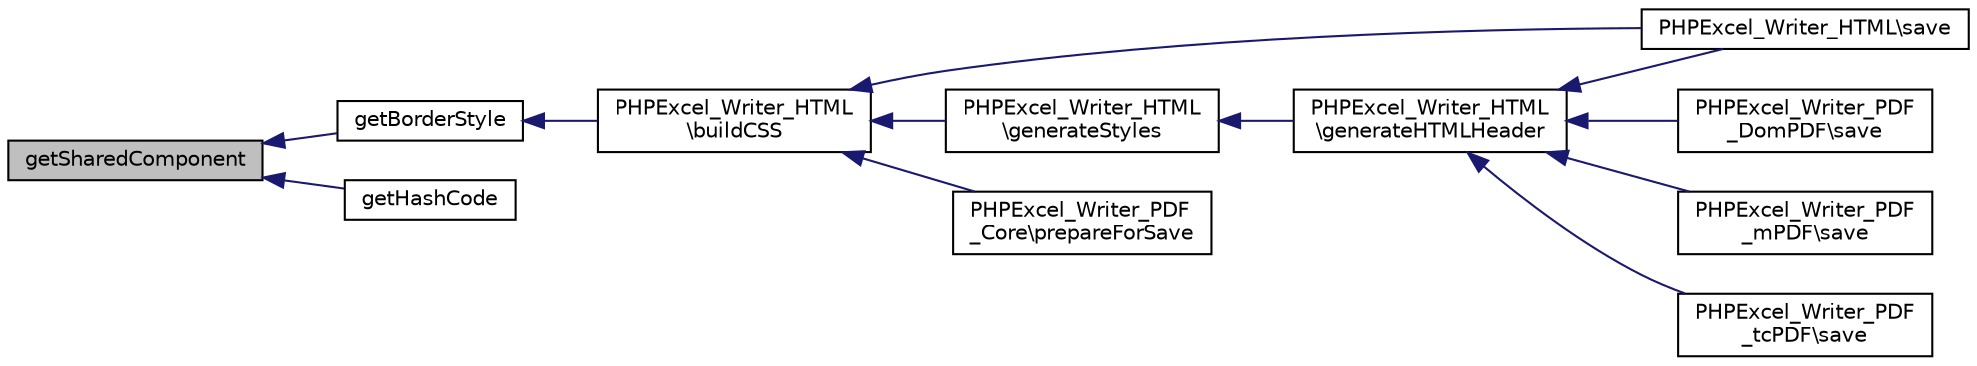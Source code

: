 digraph "getSharedComponent"
{
  edge [fontname="Helvetica",fontsize="10",labelfontname="Helvetica",labelfontsize="10"];
  node [fontname="Helvetica",fontsize="10",shape=record];
  rankdir="LR";
  Node38 [label="getSharedComponent",height=0.2,width=0.4,color="black", fillcolor="grey75", style="filled", fontcolor="black"];
  Node38 -> Node39 [dir="back",color="midnightblue",fontsize="10",style="solid",fontname="Helvetica"];
  Node39 [label="getBorderStyle",height=0.2,width=0.4,color="black", fillcolor="white", style="filled",URL="$class_p_h_p_excel___style___border.html#a008ae4d2152b63cf539a49b341b10361"];
  Node39 -> Node40 [dir="back",color="midnightblue",fontsize="10",style="solid",fontname="Helvetica"];
  Node40 [label="PHPExcel_Writer_HTML\l\\buildCSS",height=0.2,width=0.4,color="black", fillcolor="white", style="filled",URL="$class_p_h_p_excel___writer___h_t_m_l.html#a3f8fdb7ac7b7089f7b8ca365afbba79f"];
  Node40 -> Node41 [dir="back",color="midnightblue",fontsize="10",style="solid",fontname="Helvetica"];
  Node41 [label="PHPExcel_Writer_HTML\\save",height=0.2,width=0.4,color="black", fillcolor="white", style="filled",URL="$class_p_h_p_excel___writer___h_t_m_l.html#a47cf44d053426c59c85d31f37744687c"];
  Node40 -> Node42 [dir="back",color="midnightblue",fontsize="10",style="solid",fontname="Helvetica"];
  Node42 [label="PHPExcel_Writer_HTML\l\\generateStyles",height=0.2,width=0.4,color="black", fillcolor="white", style="filled",URL="$class_p_h_p_excel___writer___h_t_m_l.html#ae6002be0e346a33c8f65d034dc93158e"];
  Node42 -> Node43 [dir="back",color="midnightblue",fontsize="10",style="solid",fontname="Helvetica"];
  Node43 [label="PHPExcel_Writer_HTML\l\\generateHTMLHeader",height=0.2,width=0.4,color="black", fillcolor="white", style="filled",URL="$class_p_h_p_excel___writer___h_t_m_l.html#a4290ffdb5e8165cee74ba333620f56e9"];
  Node43 -> Node41 [dir="back",color="midnightblue",fontsize="10",style="solid",fontname="Helvetica"];
  Node43 -> Node44 [dir="back",color="midnightblue",fontsize="10",style="solid",fontname="Helvetica"];
  Node44 [label="PHPExcel_Writer_PDF\l_DomPDF\\save",height=0.2,width=0.4,color="black", fillcolor="white", style="filled",URL="$class_p_h_p_excel___writer___p_d_f___dom_p_d_f.html#a47cf44d053426c59c85d31f37744687c"];
  Node43 -> Node45 [dir="back",color="midnightblue",fontsize="10",style="solid",fontname="Helvetica"];
  Node45 [label="PHPExcel_Writer_PDF\l_mPDF\\save",height=0.2,width=0.4,color="black", fillcolor="white", style="filled",URL="$class_p_h_p_excel___writer___p_d_f__m_p_d_f.html#a47cf44d053426c59c85d31f37744687c"];
  Node43 -> Node46 [dir="back",color="midnightblue",fontsize="10",style="solid",fontname="Helvetica"];
  Node46 [label="PHPExcel_Writer_PDF\l_tcPDF\\save",height=0.2,width=0.4,color="black", fillcolor="white", style="filled",URL="$class_p_h_p_excel___writer___p_d_f__tc_p_d_f.html#a47cf44d053426c59c85d31f37744687c"];
  Node40 -> Node47 [dir="back",color="midnightblue",fontsize="10",style="solid",fontname="Helvetica"];
  Node47 [label="PHPExcel_Writer_PDF\l_Core\\prepareForSave",height=0.2,width=0.4,color="black", fillcolor="white", style="filled",URL="$class_p_h_p_excel___writer___p_d_f___core.html#a8f7146ac1b3765494f558fe3a7cc35e6"];
  Node38 -> Node48 [dir="back",color="midnightblue",fontsize="10",style="solid",fontname="Helvetica"];
  Node48 [label="getHashCode",height=0.2,width=0.4,color="black", fillcolor="white", style="filled",URL="$class_p_h_p_excel___style___border.html#a565572289c60df45d1198602c6f93a8a"];
}
